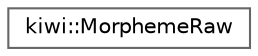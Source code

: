 digraph "Graphical Class Hierarchy"
{
 // LATEX_PDF_SIZE
  bgcolor="transparent";
  edge [fontname=Helvetica,fontsize=10,labelfontname=Helvetica,labelfontsize=10];
  node [fontname=Helvetica,fontsize=10,shape=box,height=0.2,width=0.4];
  rankdir="LR";
  Node0 [id="Node000000",label="kiwi::MorphemeRaw",height=0.2,width=0.4,color="grey40", fillcolor="white", style="filled",URL="$structkiwi_1_1MorphemeRaw.html",tooltip="형태소에 관한 모든 정보를 담는 구조체의 템플릿"];
}
